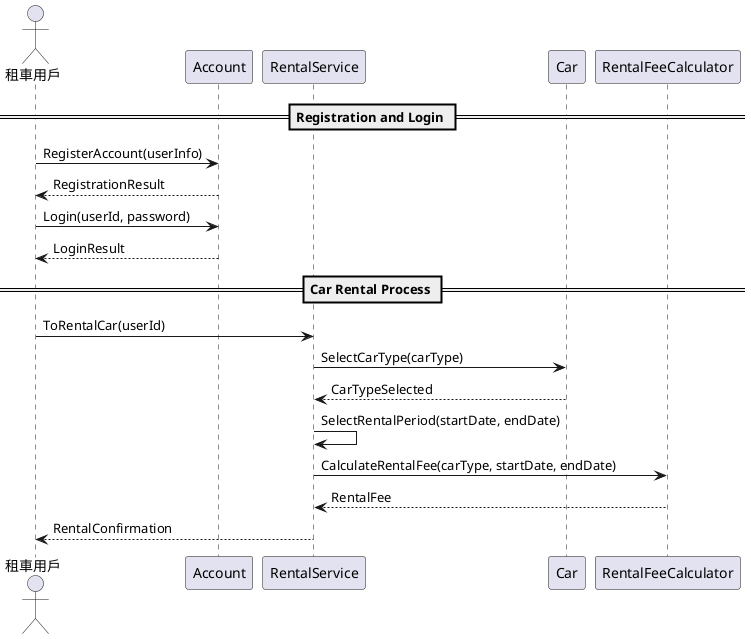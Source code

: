 
@startuml SD_01_車輛租用系統
actor Customer as "租車用戶"
participant Account
participant RentalService
participant Car
participant RentalFeeCalculator as FeeCalculator

== Registration and Login ==
Customer -> Account: RegisterAccount(userInfo)
Account --> Customer: RegistrationResult
Customer -> Account: Login(userId, password)
Account --> Customer: LoginResult

== Car Rental Process ==
Customer -> RentalService: ToRentalCar(userId)
RentalService -> Car: SelectCarType(carType)
Car --> RentalService: CarTypeSelected
RentalService -> RentalService: SelectRentalPeriod(startDate, endDate)
RentalService -> FeeCalculator: CalculateRentalFee(carType, startDate, endDate)
FeeCalculator --> RentalService: RentalFee
RentalService --> Customer: RentalConfirmation

@enduml
